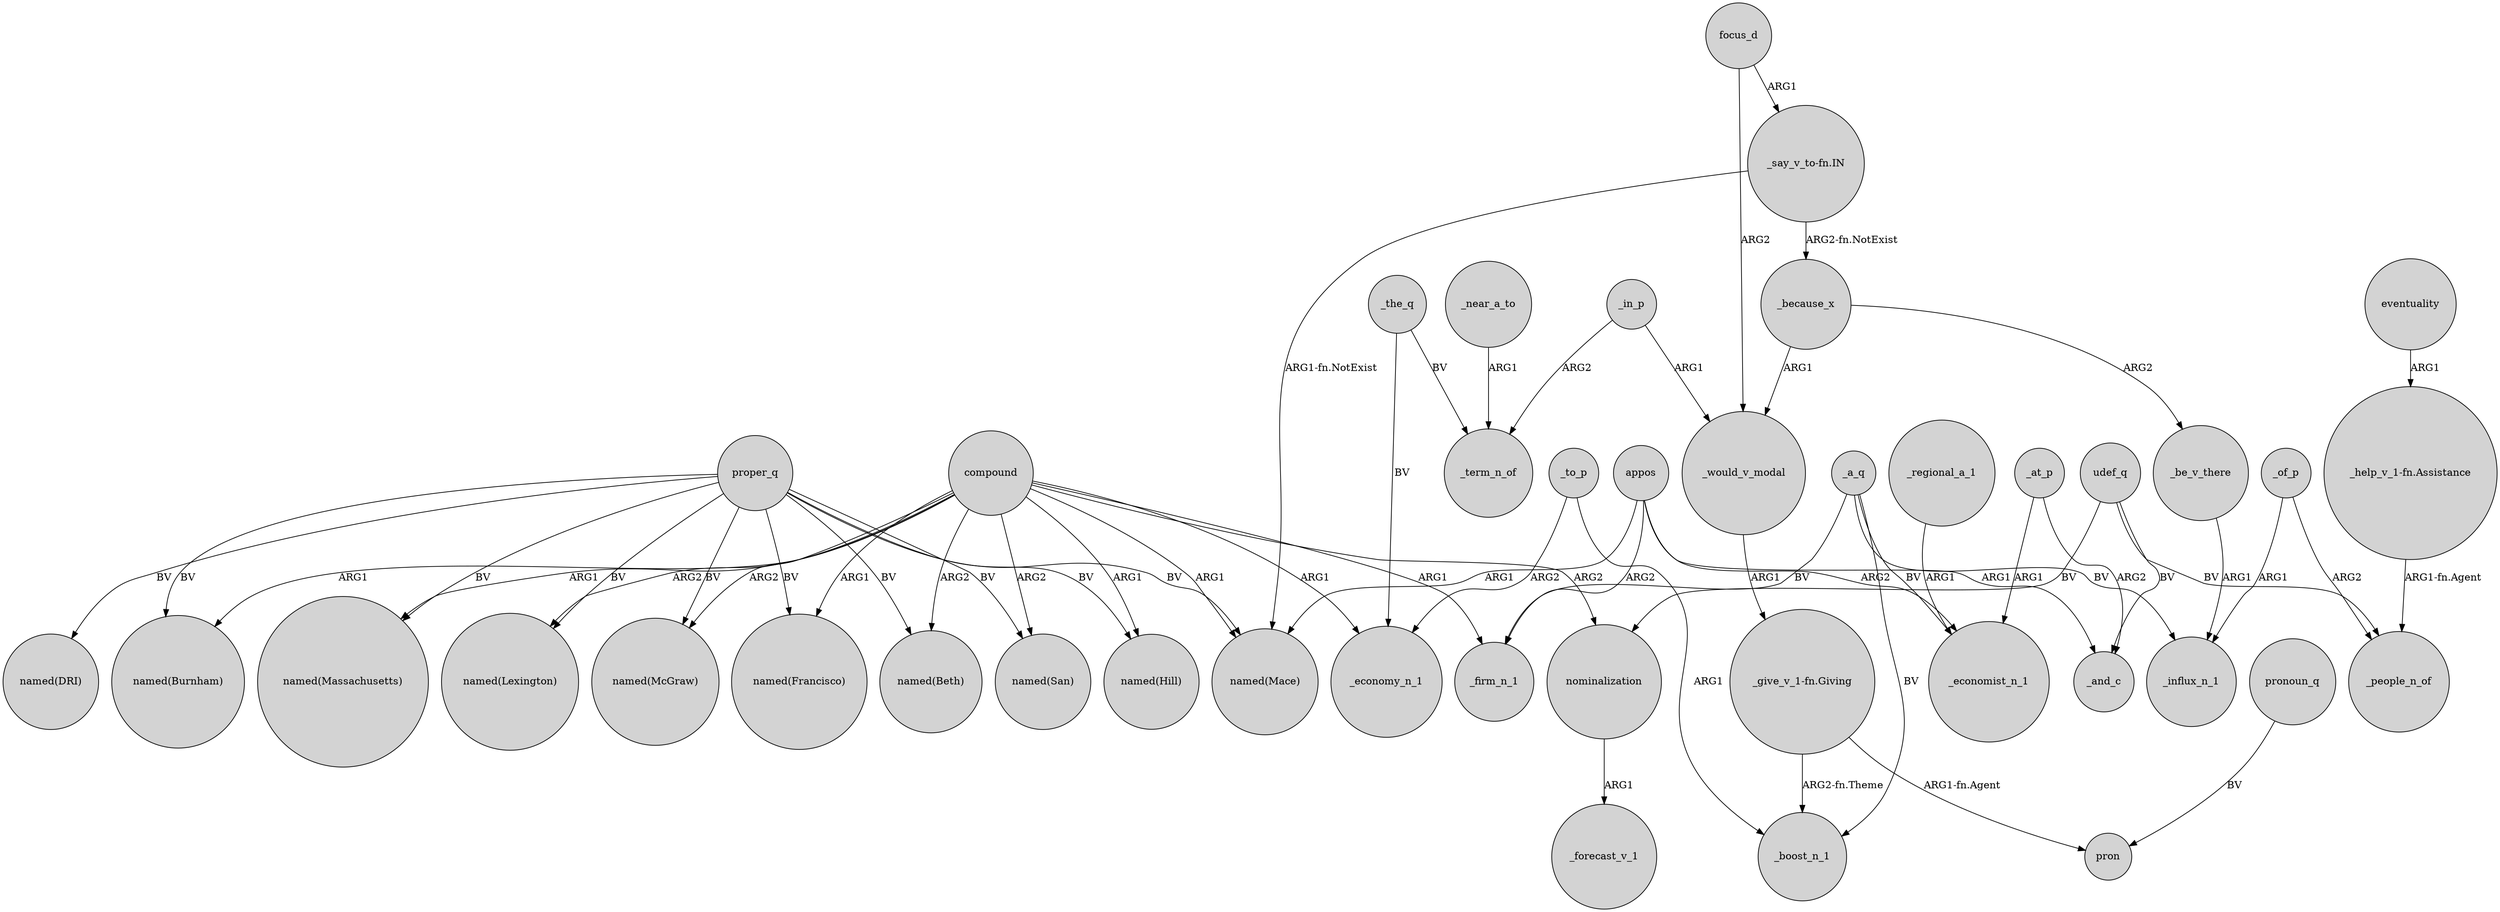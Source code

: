 digraph {
	node [shape=circle style=filled]
	compound -> "named(McGraw)" [label=ARG2]
	focus_d -> _would_v_modal [label=ARG2]
	appos -> _firm_n_1 [label=ARG2]
	proper_q -> "named(Francisco)" [label=BV]
	"_say_v_to-fn.IN" -> _because_x [label="ARG2-fn.NotExist"]
	compound -> "named(San)" [label=ARG2]
	appos -> _and_c [label=ARG1]
	compound -> "named(Mace)" [label=ARG1]
	appos -> "named(Mace)" [label=ARG1]
	_because_x -> _be_v_there [label=ARG2]
	_in_p -> _would_v_modal [label=ARG1]
	_of_p -> _influx_n_1 [label=ARG1]
	appos -> _economist_n_1 [label=ARG2]
	_a_q -> _firm_n_1 [label=BV]
	_the_q -> _economy_n_1 [label=BV]
	_regional_a_1 -> _economist_n_1 [label=ARG1]
	compound -> nominalization [label=ARG2]
	_a_q -> _economist_n_1 [label=BV]
	_a_q -> _boost_n_1 [label=BV]
	_a_q -> _influx_n_1 [label=BV]
	compound -> "named(Hill)" [label=ARG1]
	"_give_v_1-fn.Giving" -> pron [label="ARG1-fn.Agent"]
	compound -> "named(Beth)" [label=ARG2]
	_the_q -> _term_n_of [label=BV]
	pronoun_q -> pron [label=BV]
	udef_q -> _people_n_of [label=BV]
	"_help_v_1-fn.Assistance" -> _people_n_of [label="ARG1-fn.Agent"]
	_because_x -> _would_v_modal [label=ARG1]
	_of_p -> _people_n_of [label=ARG2]
	_would_v_modal -> "_give_v_1-fn.Giving" [label=ARG1]
	_to_p -> _economy_n_1 [label=ARG2]
	_in_p -> _term_n_of [label=ARG2]
	_be_v_there -> _influx_n_1 [label=ARG1]
	proper_q -> "named(Burnham)" [label=BV]
	nominalization -> _forecast_v_1 [label=ARG1]
	compound -> "named(Francisco)" [label=ARG1]
	_at_p -> _economist_n_1 [label=ARG1]
	proper_q -> "named(DRI)" [label=BV]
	compound -> _firm_n_1 [label=ARG1]
	udef_q -> nominalization [label=BV]
	compound -> "named(Burnham)" [label=ARG1]
	proper_q -> "named(Hill)" [label=BV]
	compound -> _economy_n_1 [label=ARG1]
	_near_a_to -> _term_n_of [label=ARG1]
	proper_q -> "named(Beth)" [label=BV]
	proper_q -> "named(Massachusetts)" [label=BV]
	compound -> "named(Lexington)" [label=ARG2]
	proper_q -> "named(Mace)" [label=BV]
	"_give_v_1-fn.Giving" -> _boost_n_1 [label="ARG2-fn.Theme"]
	proper_q -> "named(San)" [label=BV]
	eventuality -> "_help_v_1-fn.Assistance" [label=ARG1]
	"_say_v_to-fn.IN" -> "named(Mace)" [label="ARG1-fn.NotExist"]
	_to_p -> _boost_n_1 [label=ARG1]
	compound -> "named(Massachusetts)" [label=ARG1]
	udef_q -> _and_c [label=BV]
	_at_p -> _and_c [label=ARG2]
	proper_q -> "named(McGraw)" [label=BV]
	focus_d -> "_say_v_to-fn.IN" [label=ARG1]
	proper_q -> "named(Lexington)" [label=BV]
}

